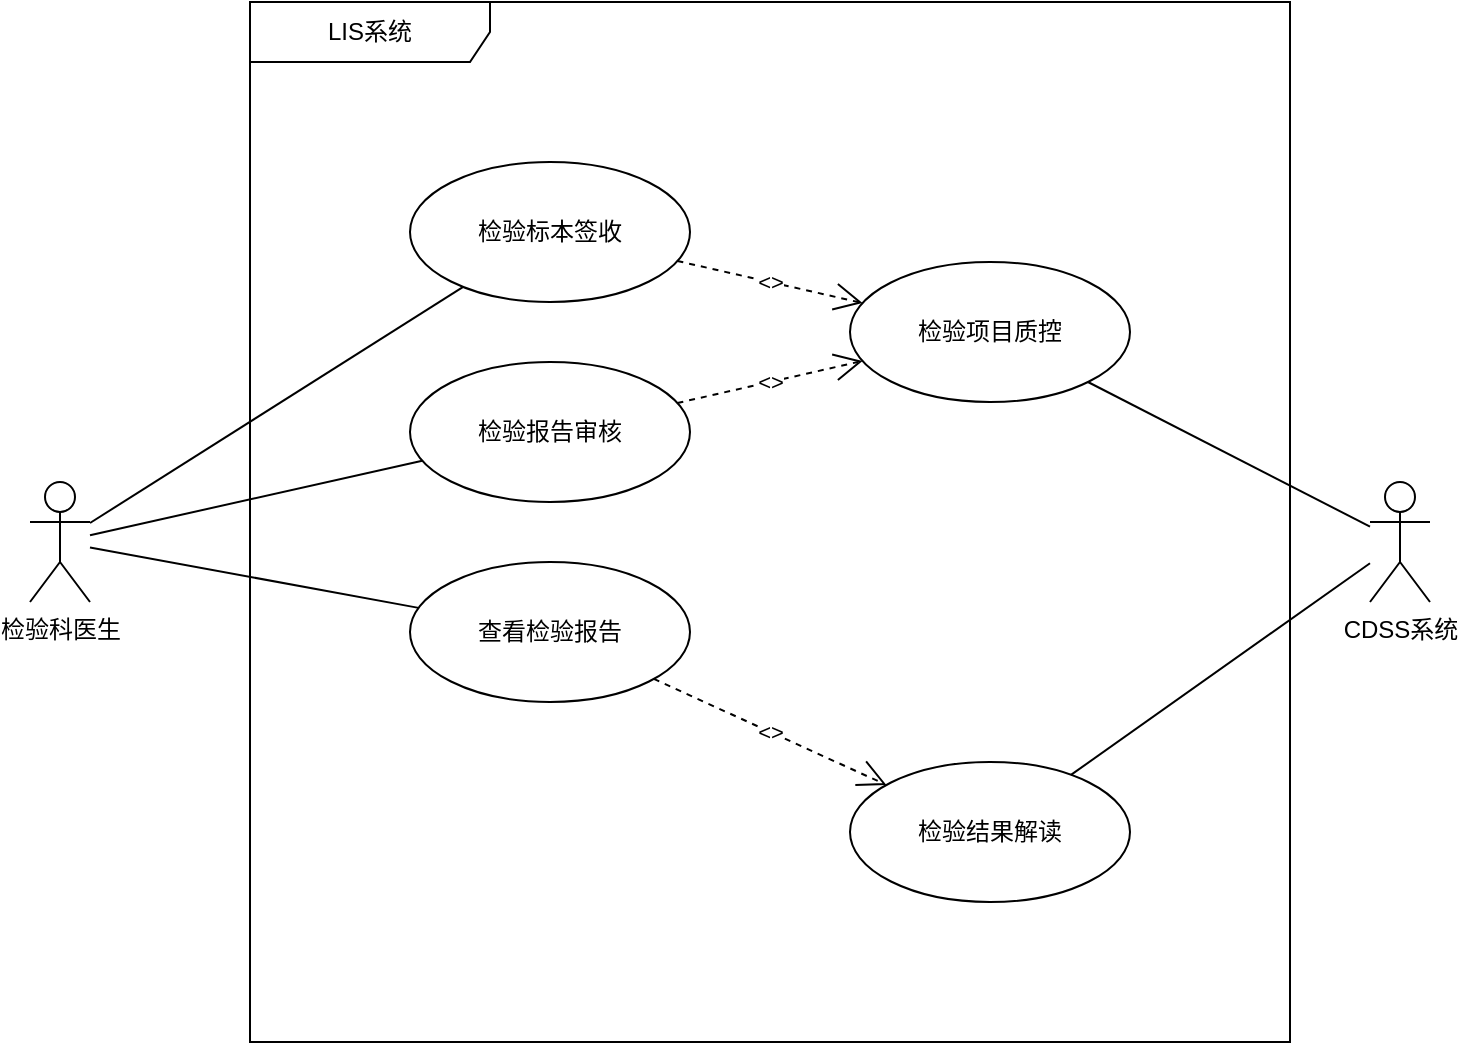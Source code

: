 <mxfile version="21.7.5">
  <diagram id="lis-usecase" name="LIS系统用例图">
    <mxGraphModel dx="1422" dy="798" grid="1" gridSize="10" guides="1" tooltips="1" connect="1" arrows="1" fold="1" page="1" pageScale="1" pageWidth="827" pageHeight="1169" math="0" shadow="0">
      <root>
        <mxCell id="0" />
        <mxCell id="1" parent="0" />
        
        <!-- 角色 -->
        <mxCell id="actor1" value="检验科医生" style="shape=umlActor;verticalLabelPosition=bottom;verticalAlign=top;html=1;" vertex="1" parent="1">
          <mxGeometry x="90" y="280" width="30" height="60" as="geometry" />
        </mxCell>
        
        <!-- 系统边界 -->
        <mxCell id="system" value="LIS系统" style="shape=umlFrame;whiteSpace=wrap;html=1;width=120;height=30;" vertex="1" parent="1">
          <mxGeometry x="200" y="40" width="520" height="520" as="geometry" />
        </mxCell>
        
        <!-- 用例 -->
        <!-- 检验项目质控相关用例 -->
        <mxCell id="uc1" value="检验标本签收" style="ellipse;whiteSpace=wrap;html=1;" vertex="1" parent="1">
          <mxGeometry x="280" y="120" width="140" height="70" as="geometry" />
        </mxCell>
        
        <mxCell id="uc2" value="检验报告审核" style="ellipse;whiteSpace=wrap;html=1;" vertex="1" parent="1">
          <mxGeometry x="280" y="220" width="140" height="70" as="geometry" />
        </mxCell>
        
        <mxCell id="uc3" value="查看检验报告" style="ellipse;whiteSpace=wrap;html=1;" vertex="1" parent="1">
          <mxGeometry x="280" y="320" width="140" height="70" as="geometry" />
        </mxCell>
        
        <mxCell id="uc4" value="检验项目质控" style="ellipse;whiteSpace=wrap;html=1;" vertex="1" parent="1">
          <mxGeometry x="500" y="170" width="140" height="70" as="geometry" />
        </mxCell>
        
        <!-- 检验结果解读相关用例 -->
        <mxCell id="uc5" value="检验结果解读" style="ellipse;whiteSpace=wrap;html=1;" vertex="1" parent="1">
          <mxGeometry x="500" y="420" width="140" height="70" as="geometry" />
        </mxCell>
        
        <!-- 关系线 -->
        <!-- 医生与用例的关联关系 -->
        <mxCell id="edge1" value="" style="endArrow=none;html=1;rounded=0;" edge="1" parent="1" source="actor1" target="uc1">
          <mxGeometry relative="1" as="geometry" />
        </mxCell>
        
        <mxCell id="edge2" value="" style="endArrow=none;html=1;rounded=0;" edge="1" parent="1" source="actor1" target="uc2">
          <mxGeometry relative="1" as="geometry" />
        </mxCell>
        
        <mxCell id="edge3" value="" style="endArrow=none;html=1;rounded=0;" edge="1" parent="1" source="actor1" target="uc3">
          <mxGeometry relative="1" as="geometry" />
        </mxCell>
        
        <!-- 包含关系 -->
        <mxCell id="include1" value="&lt;&lt;include&gt;&gt;" style="endArrow=open;endSize=12;dashed=1;html=1;rounded=0;" edge="1" parent="1" source="uc1" target="uc4">
          <mxGeometry relative="1" as="geometry" />
        </mxCell>
        
        <mxCell id="include2" value="&lt;&lt;include&gt;&gt;" style="endArrow=open;endSize=12;dashed=1;html=1;rounded=0;" edge="1" parent="1" source="uc2" target="uc4">
          <mxGeometry relative="1" as="geometry" />
        </mxCell>
        
        <mxCell id="include3" value="&lt;&lt;include&gt;&gt;" style="endArrow=open;endSize=12;dashed=1;html=1;rounded=0;" edge="1" parent="1" source="uc3" target="uc5">
          <mxGeometry relative="1" as="geometry" />
        </mxCell>
        
        <!-- CDSS系统 -->
        <mxCell id="actor2" value="CDSS系统" style="shape=umlActor;verticalLabelPosition=bottom;verticalAlign=top;html=1;" vertex="1" parent="1">
          <mxGeometry x="760" y="280" width="30" height="60" as="geometry" />
        </mxCell>
        
        <!-- CDSS系统关联 -->
        <mxCell id="edge4" value="" style="endArrow=none;html=1;rounded=0;" edge="1" parent="1" source="uc4" target="actor2">
          <mxGeometry relative="1" as="geometry" />
        </mxCell>
        
        <mxCell id="edge5" value="" style="endArrow=none;html=1;rounded=0;" edge="1" parent="1" source="uc5" target="actor2">
          <mxGeometry relative="1" as="geometry" />
        </mxCell>
        
      </root>
    </mxGraphModel>
  </diagram>
</mxfile>